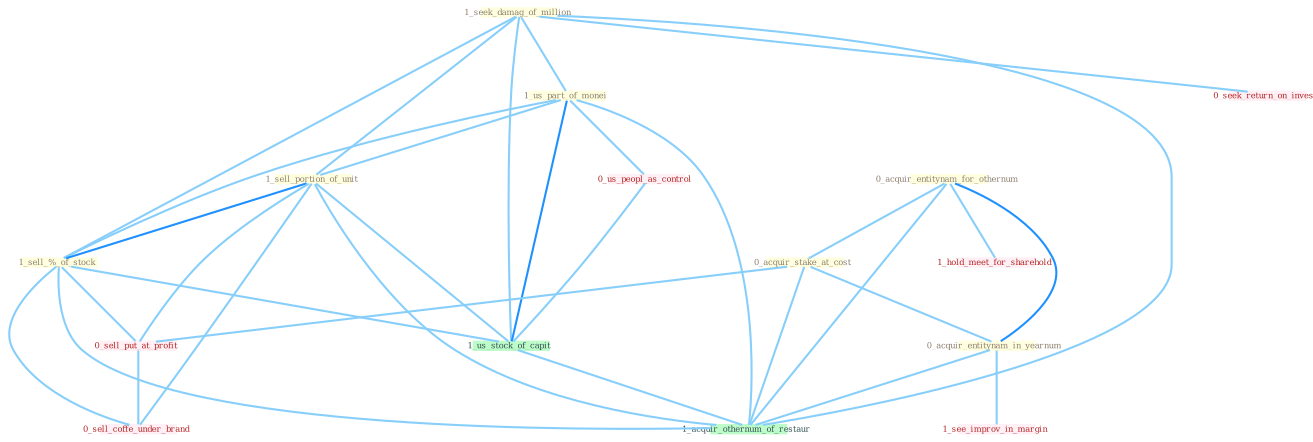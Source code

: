 Graph G{ 
    node
    [shape=polygon,style=filled,width=.5,height=.06,color="#BDFCC9",fixedsize=true,fontsize=4,
    fontcolor="#2f4f4f"];
    {node
    [color="#ffffe0", fontcolor="#8b7d6b"] "1_seek_damag_of_million " "0_acquir_entitynam_for_othernum " "1_us_part_of_monei " "1_sell_portion_of_unit " "0_acquir_stake_at_cost " "1_sell_%_of_stock " "0_acquir_entitynam_in_yearnum "}
{node [color="#fff0f5", fontcolor="#b22222"] "0_us_peopl_as_control " "0_sell_put_at_profit " "0_seek_return_on_invest " "1_see_improv_in_margin " "0_sell_coffe_under_brand " "1_hold_meet_for_sharehold "}
edge [color="#B0E2FF"];

	"1_seek_damag_of_million " -- "1_us_part_of_monei " [w="1", color="#87cefa" ];
	"1_seek_damag_of_million " -- "1_sell_portion_of_unit " [w="1", color="#87cefa" ];
	"1_seek_damag_of_million " -- "1_sell_%_of_stock " [w="1", color="#87cefa" ];
	"1_seek_damag_of_million " -- "0_seek_return_on_invest " [w="1", color="#87cefa" ];
	"1_seek_damag_of_million " -- "1_us_stock_of_capit " [w="1", color="#87cefa" ];
	"1_seek_damag_of_million " -- "1_acquir_othernum_of_restaur " [w="1", color="#87cefa" ];
	"0_acquir_entitynam_for_othernum " -- "0_acquir_stake_at_cost " [w="1", color="#87cefa" ];
	"0_acquir_entitynam_for_othernum " -- "0_acquir_entitynam_in_yearnum " [w="2", color="#1e90ff" , len=0.8];
	"0_acquir_entitynam_for_othernum " -- "1_hold_meet_for_sharehold " [w="1", color="#87cefa" ];
	"0_acquir_entitynam_for_othernum " -- "1_acquir_othernum_of_restaur " [w="1", color="#87cefa" ];
	"1_us_part_of_monei " -- "1_sell_portion_of_unit " [w="1", color="#87cefa" ];
	"1_us_part_of_monei " -- "1_sell_%_of_stock " [w="1", color="#87cefa" ];
	"1_us_part_of_monei " -- "0_us_peopl_as_control " [w="1", color="#87cefa" ];
	"1_us_part_of_monei " -- "1_us_stock_of_capit " [w="2", color="#1e90ff" , len=0.8];
	"1_us_part_of_monei " -- "1_acquir_othernum_of_restaur " [w="1", color="#87cefa" ];
	"1_sell_portion_of_unit " -- "1_sell_%_of_stock " [w="2", color="#1e90ff" , len=0.8];
	"1_sell_portion_of_unit " -- "0_sell_put_at_profit " [w="1", color="#87cefa" ];
	"1_sell_portion_of_unit " -- "1_us_stock_of_capit " [w="1", color="#87cefa" ];
	"1_sell_portion_of_unit " -- "0_sell_coffe_under_brand " [w="1", color="#87cefa" ];
	"1_sell_portion_of_unit " -- "1_acquir_othernum_of_restaur " [w="1", color="#87cefa" ];
	"0_acquir_stake_at_cost " -- "0_acquir_entitynam_in_yearnum " [w="1", color="#87cefa" ];
	"0_acquir_stake_at_cost " -- "0_sell_put_at_profit " [w="1", color="#87cefa" ];
	"0_acquir_stake_at_cost " -- "1_acquir_othernum_of_restaur " [w="1", color="#87cefa" ];
	"1_sell_%_of_stock " -- "0_sell_put_at_profit " [w="1", color="#87cefa" ];
	"1_sell_%_of_stock " -- "1_us_stock_of_capit " [w="1", color="#87cefa" ];
	"1_sell_%_of_stock " -- "0_sell_coffe_under_brand " [w="1", color="#87cefa" ];
	"1_sell_%_of_stock " -- "1_acquir_othernum_of_restaur " [w="1", color="#87cefa" ];
	"0_acquir_entitynam_in_yearnum " -- "1_see_improv_in_margin " [w="1", color="#87cefa" ];
	"0_acquir_entitynam_in_yearnum " -- "1_acquir_othernum_of_restaur " [w="1", color="#87cefa" ];
	"0_us_peopl_as_control " -- "1_us_stock_of_capit " [w="1", color="#87cefa" ];
	"0_sell_put_at_profit " -- "0_sell_coffe_under_brand " [w="1", color="#87cefa" ];
	"1_us_stock_of_capit " -- "1_acquir_othernum_of_restaur " [w="1", color="#87cefa" ];
}